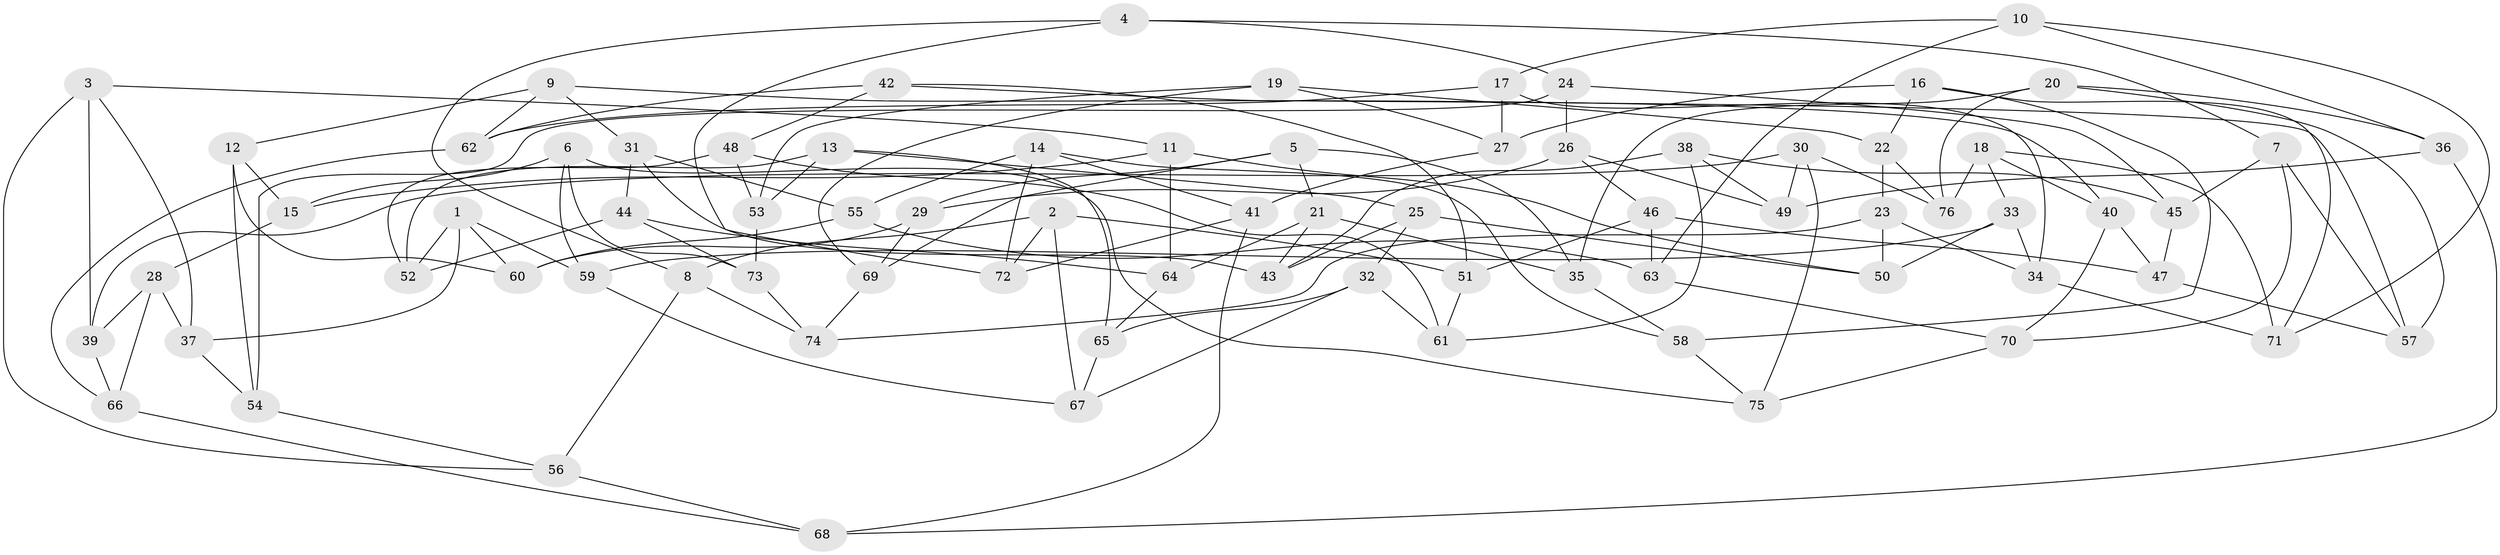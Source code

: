 // Generated by graph-tools (version 1.1) at 2025/16/03/09/25 04:16:36]
// undirected, 76 vertices, 152 edges
graph export_dot {
graph [start="1"]
  node [color=gray90,style=filled];
  1;
  2;
  3;
  4;
  5;
  6;
  7;
  8;
  9;
  10;
  11;
  12;
  13;
  14;
  15;
  16;
  17;
  18;
  19;
  20;
  21;
  22;
  23;
  24;
  25;
  26;
  27;
  28;
  29;
  30;
  31;
  32;
  33;
  34;
  35;
  36;
  37;
  38;
  39;
  40;
  41;
  42;
  43;
  44;
  45;
  46;
  47;
  48;
  49;
  50;
  51;
  52;
  53;
  54;
  55;
  56;
  57;
  58;
  59;
  60;
  61;
  62;
  63;
  64;
  65;
  66;
  67;
  68;
  69;
  70;
  71;
  72;
  73;
  74;
  75;
  76;
  1 -- 37;
  1 -- 52;
  1 -- 60;
  1 -- 59;
  2 -- 8;
  2 -- 72;
  2 -- 51;
  2 -- 67;
  3 -- 11;
  3 -- 56;
  3 -- 37;
  3 -- 39;
  4 -- 24;
  4 -- 7;
  4 -- 72;
  4 -- 8;
  5 -- 29;
  5 -- 69;
  5 -- 21;
  5 -- 35;
  6 -- 75;
  6 -- 15;
  6 -- 73;
  6 -- 59;
  7 -- 57;
  7 -- 70;
  7 -- 45;
  8 -- 74;
  8 -- 56;
  9 -- 31;
  9 -- 12;
  9 -- 62;
  9 -- 40;
  10 -- 17;
  10 -- 36;
  10 -- 71;
  10 -- 63;
  11 -- 64;
  11 -- 15;
  11 -- 50;
  12 -- 54;
  12 -- 15;
  12 -- 60;
  13 -- 53;
  13 -- 52;
  13 -- 65;
  13 -- 25;
  14 -- 41;
  14 -- 58;
  14 -- 55;
  14 -- 72;
  15 -- 28;
  16 -- 58;
  16 -- 71;
  16 -- 22;
  16 -- 27;
  17 -- 34;
  17 -- 27;
  17 -- 62;
  18 -- 71;
  18 -- 33;
  18 -- 76;
  18 -- 40;
  19 -- 53;
  19 -- 69;
  19 -- 27;
  19 -- 22;
  20 -- 36;
  20 -- 76;
  20 -- 57;
  20 -- 35;
  21 -- 35;
  21 -- 43;
  21 -- 64;
  22 -- 76;
  22 -- 23;
  23 -- 34;
  23 -- 50;
  23 -- 74;
  24 -- 26;
  24 -- 54;
  24 -- 45;
  25 -- 32;
  25 -- 43;
  25 -- 50;
  26 -- 46;
  26 -- 29;
  26 -- 49;
  27 -- 41;
  28 -- 66;
  28 -- 39;
  28 -- 37;
  29 -- 69;
  29 -- 60;
  30 -- 75;
  30 -- 39;
  30 -- 76;
  30 -- 49;
  31 -- 43;
  31 -- 44;
  31 -- 55;
  32 -- 67;
  32 -- 65;
  32 -- 61;
  33 -- 34;
  33 -- 59;
  33 -- 50;
  34 -- 71;
  35 -- 58;
  36 -- 49;
  36 -- 68;
  37 -- 54;
  38 -- 61;
  38 -- 43;
  38 -- 45;
  38 -- 49;
  39 -- 66;
  40 -- 70;
  40 -- 47;
  41 -- 72;
  41 -- 68;
  42 -- 48;
  42 -- 62;
  42 -- 51;
  42 -- 57;
  44 -- 52;
  44 -- 73;
  44 -- 64;
  45 -- 47;
  46 -- 51;
  46 -- 63;
  46 -- 47;
  47 -- 57;
  48 -- 53;
  48 -- 52;
  48 -- 61;
  51 -- 61;
  53 -- 73;
  54 -- 56;
  55 -- 60;
  55 -- 63;
  56 -- 68;
  58 -- 75;
  59 -- 67;
  62 -- 66;
  63 -- 70;
  64 -- 65;
  65 -- 67;
  66 -- 68;
  69 -- 74;
  70 -- 75;
  73 -- 74;
}
